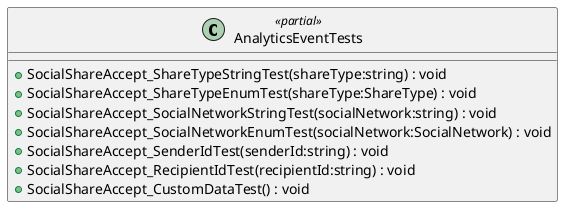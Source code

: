 @startuml
class AnalyticsEventTests <<partial>> {
    + SocialShareAccept_ShareTypeStringTest(shareType:string) : void
    + SocialShareAccept_ShareTypeEnumTest(shareType:ShareType) : void
    + SocialShareAccept_SocialNetworkStringTest(socialNetwork:string) : void
    + SocialShareAccept_SocialNetworkEnumTest(socialNetwork:SocialNetwork) : void
    + SocialShareAccept_SenderIdTest(senderId:string) : void
    + SocialShareAccept_RecipientIdTest(recipientId:string) : void
    + SocialShareAccept_CustomDataTest() : void
}
@enduml
